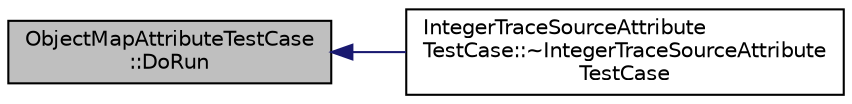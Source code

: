 digraph "ObjectMapAttributeTestCase::DoRun"
{
  edge [fontname="Helvetica",fontsize="10",labelfontname="Helvetica",labelfontsize="10"];
  node [fontname="Helvetica",fontsize="10",shape=record];
  rankdir="LR";
  Node1 [label="ObjectMapAttributeTestCase\l::DoRun",height=0.2,width=0.4,color="black", fillcolor="grey75", style="filled", fontcolor="black"];
  Node1 -> Node2 [dir="back",color="midnightblue",fontsize="10",style="solid"];
  Node2 [label="IntegerTraceSourceAttribute\lTestCase::~IntegerTraceSourceAttribute\lTestCase",height=0.2,width=0.4,color="black", fillcolor="white", style="filled",URL="$d8/d4a/classIntegerTraceSourceAttributeTestCase.html#aede08463c7663b37322cbf50ba69fe13"];
}
